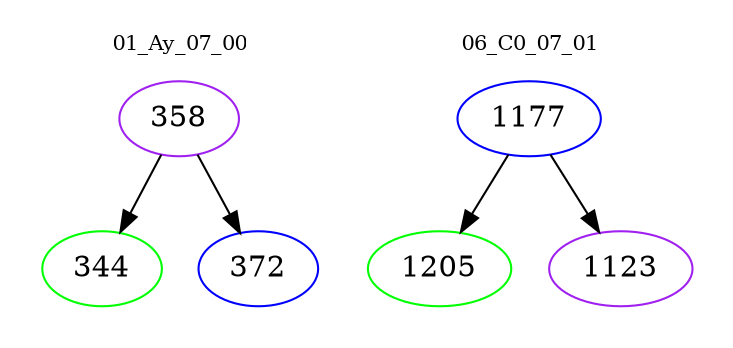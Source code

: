 digraph{
subgraph cluster_0 {
color = white
label = "01_Ay_07_00";
fontsize=10;
T0_358 [label="358", color="purple"]
T0_358 -> T0_344 [color="black"]
T0_344 [label="344", color="green"]
T0_358 -> T0_372 [color="black"]
T0_372 [label="372", color="blue"]
}
subgraph cluster_1 {
color = white
label = "06_C0_07_01";
fontsize=10;
T1_1177 [label="1177", color="blue"]
T1_1177 -> T1_1205 [color="black"]
T1_1205 [label="1205", color="green"]
T1_1177 -> T1_1123 [color="black"]
T1_1123 [label="1123", color="purple"]
}
}

